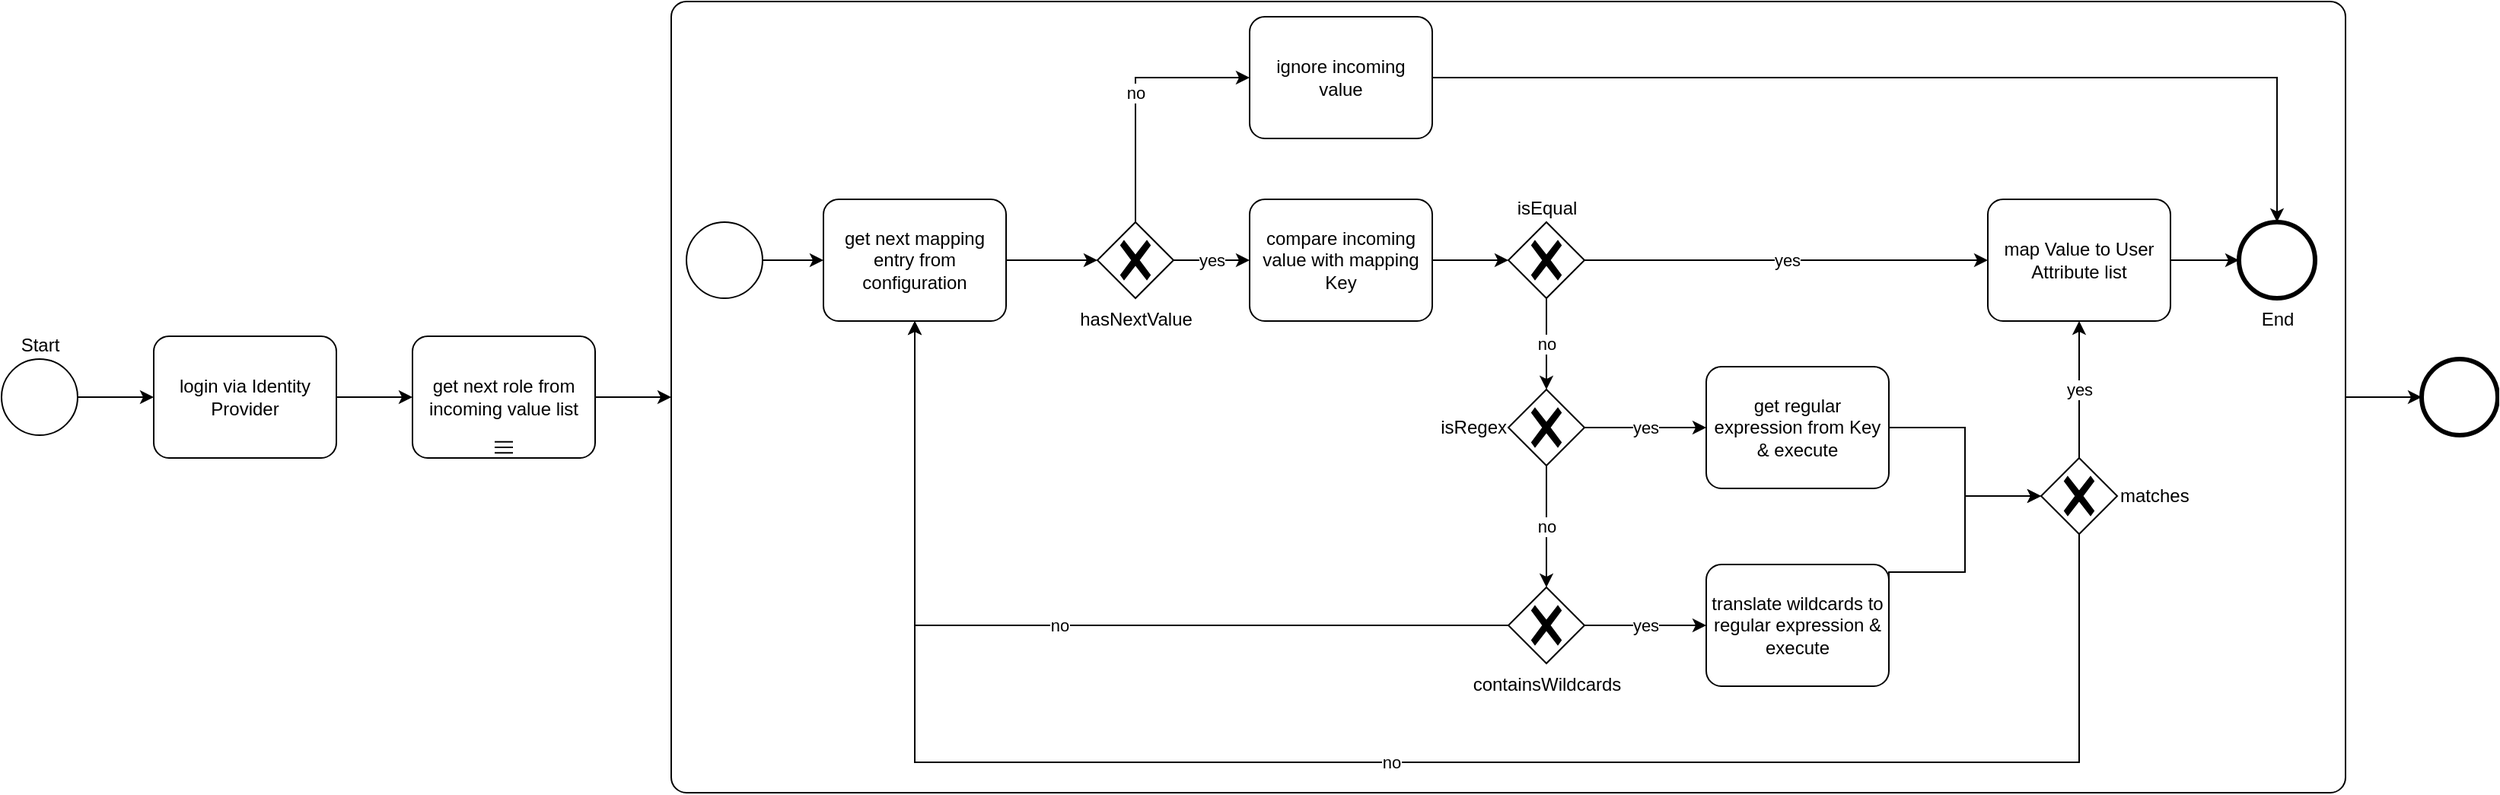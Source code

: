 <mxfile version="19.0.3" type="device"><diagram id="O58kGIgoCVOq5So7e-h9" name="Seite-1"><mxGraphModel dx="6180" dy="783" grid="1" gridSize="10" guides="1" tooltips="1" connect="1" arrows="1" fold="1" page="1" pageScale="1" pageWidth="4681" pageHeight="3300" math="0" shadow="0"><root><mxCell id="0"/><mxCell id="1" parent="0"/><mxCell id="98QDi06_skAsnWYK_MEc-10" style="edgeStyle=orthogonalEdgeStyle;rounded=0;orthogonalLoop=1;jettySize=auto;html=1;entryX=0;entryY=0.5;entryDx=0;entryDy=0;entryPerimeter=0;" edge="1" parent="1" source="98QDi06_skAsnWYK_MEc-7" target="98QDi06_skAsnWYK_MEc-9"><mxGeometry relative="1" as="geometry"/></mxCell><mxCell id="98QDi06_skAsnWYK_MEc-7" value="" style="points=[[0.25,0,0],[0.5,0,0],[0.75,0,0],[1,0.25,0],[1,0.5,0],[1,0.75,0],[0.75,1,0],[0.5,1,0],[0.25,1,0],[0,0.75,0],[0,0.5,0],[0,0.25,0]];shape=mxgraph.bpmn.task;whiteSpace=wrap;rectStyle=rounded;size=10;taskMarker=abstract;" vertex="1" parent="1"><mxGeometry x="430" y="280" width="1100" height="520" as="geometry"/></mxCell><mxCell id="cd5ByAUPQwH6kyWDEFDX-5" value="" style="edgeStyle=orthogonalEdgeStyle;rounded=0;orthogonalLoop=1;jettySize=auto;html=1;" parent="1" source="cd5ByAUPQwH6kyWDEFDX-2" target="cd5ByAUPQwH6kyWDEFDX-4" edge="1"><mxGeometry relative="1" as="geometry"/></mxCell><mxCell id="cd5ByAUPQwH6kyWDEFDX-2" value="compare incoming value with mapping Key" style="points=[[0.25,0,0],[0.5,0,0],[0.75,0,0],[1,0.25,0],[1,0.5,0],[1,0.75,0],[0.75,1,0],[0.5,1,0],[0.25,1,0],[0,0.75,0],[0,0.5,0],[0,0.25,0]];shape=mxgraph.bpmn.task;whiteSpace=wrap;rectStyle=rounded;size=10;taskMarker=abstract;" parent="1" vertex="1"><mxGeometry x="810" y="410" width="120" height="80" as="geometry"/></mxCell><mxCell id="cd5ByAUPQwH6kyWDEFDX-7" value="yes" style="edgeStyle=orthogonalEdgeStyle;rounded=0;orthogonalLoop=1;jettySize=auto;html=1;entryX=0;entryY=0.5;entryDx=0;entryDy=0;entryPerimeter=0;" parent="1" source="cd5ByAUPQwH6kyWDEFDX-4" target="cd5ByAUPQwH6kyWDEFDX-6" edge="1"><mxGeometry relative="1" as="geometry"/></mxCell><mxCell id="cd5ByAUPQwH6kyWDEFDX-9" value="no" style="edgeStyle=orthogonalEdgeStyle;rounded=0;orthogonalLoop=1;jettySize=auto;html=1;" parent="1" source="cd5ByAUPQwH6kyWDEFDX-4" target="cd5ByAUPQwH6kyWDEFDX-8" edge="1"><mxGeometry relative="1" as="geometry"/></mxCell><mxCell id="cd5ByAUPQwH6kyWDEFDX-4" value="isEqual" style="points=[[0.25,0.25,0],[0.5,0,0],[0.75,0.25,0],[1,0.5,0],[0.75,0.75,0],[0.5,1,0],[0.25,0.75,0],[0,0.5,0]];shape=mxgraph.bpmn.gateway2;html=1;verticalLabelPosition=top;labelBackgroundColor=#ffffff;verticalAlign=bottom;align=center;perimeter=rhombusPerimeter;outlineConnect=0;outline=none;symbol=none;gwType=exclusive;labelPosition=center;" parent="1" vertex="1"><mxGeometry x="980" y="425" width="50" height="50" as="geometry"/></mxCell><mxCell id="tWc92E7_B-fy2mBZELHz-7" style="edgeStyle=orthogonalEdgeStyle;rounded=0;orthogonalLoop=1;jettySize=auto;html=1;entryX=0;entryY=0.5;entryDx=0;entryDy=0;entryPerimeter=0;" parent="1" source="cd5ByAUPQwH6kyWDEFDX-6" target="tWc92E7_B-fy2mBZELHz-5" edge="1"><mxGeometry relative="1" as="geometry"><Array as="points"/></mxGeometry></mxCell><mxCell id="cd5ByAUPQwH6kyWDEFDX-6" value="map Value to User Attribute list" style="points=[[0.25,0,0],[0.5,0,0],[0.75,0,0],[1,0.25,0],[1,0.5,0],[1,0.75,0],[0.75,1,0],[0.5,1,0],[0.25,1,0],[0,0.75,0],[0,0.5,0],[0,0.25,0]];shape=mxgraph.bpmn.task;whiteSpace=wrap;rectStyle=rounded;size=10;taskMarker=abstract;" parent="1" vertex="1"><mxGeometry x="1295" y="410" width="120" height="80" as="geometry"/></mxCell><mxCell id="cd5ByAUPQwH6kyWDEFDX-11" value="yes" style="edgeStyle=orthogonalEdgeStyle;rounded=0;orthogonalLoop=1;jettySize=auto;html=1;entryX=0;entryY=0.5;entryDx=0;entryDy=0;entryPerimeter=0;" parent="1" source="cd5ByAUPQwH6kyWDEFDX-8" target="cd5ByAUPQwH6kyWDEFDX-10" edge="1"><mxGeometry relative="1" as="geometry"/></mxCell><mxCell id="cd5ByAUPQwH6kyWDEFDX-20" value="no" style="edgeStyle=orthogonalEdgeStyle;rounded=0;orthogonalLoop=1;jettySize=auto;html=1;entryX=0.5;entryY=0;entryDx=0;entryDy=0;entryPerimeter=0;" parent="1" source="cd5ByAUPQwH6kyWDEFDX-8" target="oVq-q4U3GVyzlnKLUzTe-1" edge="1"><mxGeometry relative="1" as="geometry"/></mxCell><mxCell id="cd5ByAUPQwH6kyWDEFDX-8" value="isRegex" style="points=[[0.25,0.25,0],[0.5,0,0],[0.75,0.25,0],[1,0.5,0],[0.75,0.75,0],[0.5,1,0],[0.25,0.75,0],[0,0.5,0]];shape=mxgraph.bpmn.gateway2;html=1;verticalLabelPosition=middle;labelBackgroundColor=#ffffff;verticalAlign=middle;align=right;perimeter=rhombusPerimeter;outlineConnect=0;outline=none;symbol=none;gwType=exclusive;labelPosition=left;" parent="1" vertex="1"><mxGeometry x="980" y="535" width="50" height="50" as="geometry"/></mxCell><mxCell id="cd5ByAUPQwH6kyWDEFDX-13" value="" style="edgeStyle=orthogonalEdgeStyle;rounded=0;orthogonalLoop=1;jettySize=auto;html=1;" parent="1" source="cd5ByAUPQwH6kyWDEFDX-10" target="cd5ByAUPQwH6kyWDEFDX-12" edge="1"><mxGeometry relative="1" as="geometry"/></mxCell><mxCell id="cd5ByAUPQwH6kyWDEFDX-10" value="get regular expression from Key &amp; execute" style="points=[[0.25,0,0],[0.5,0,0],[0.75,0,0],[1,0.25,0],[1,0.5,0],[1,0.75,0],[0.75,1,0],[0.5,1,0],[0.25,1,0],[0,0.75,0],[0,0.5,0],[0,0.25,0]];shape=mxgraph.bpmn.task;whiteSpace=wrap;rectStyle=rounded;size=10;taskMarker=abstract;" parent="1" vertex="1"><mxGeometry x="1110" y="520" width="120" height="80" as="geometry"/></mxCell><mxCell id="cd5ByAUPQwH6kyWDEFDX-14" value="yes" style="edgeStyle=orthogonalEdgeStyle;rounded=0;orthogonalLoop=1;jettySize=auto;html=1;entryX=0.5;entryY=1;entryDx=0;entryDy=0;entryPerimeter=0;" parent="1" source="cd5ByAUPQwH6kyWDEFDX-12" target="cd5ByAUPQwH6kyWDEFDX-6" edge="1"><mxGeometry relative="1" as="geometry"/></mxCell><mxCell id="cd5ByAUPQwH6kyWDEFDX-17" value="no" style="edgeStyle=orthogonalEdgeStyle;rounded=0;orthogonalLoop=1;jettySize=auto;html=1;entryX=0.5;entryY=1;entryDx=0;entryDy=0;entryPerimeter=0;" parent="1" source="cd5ByAUPQwH6kyWDEFDX-12" target="cd5ByAUPQwH6kyWDEFDX-33" edge="1"><mxGeometry relative="1" as="geometry"><Array as="points"><mxPoint x="1355" y="780"/><mxPoint x="590" y="780"/></Array><mxPoint x="1765" y="585" as="targetPoint"/></mxGeometry></mxCell><mxCell id="cd5ByAUPQwH6kyWDEFDX-12" value="matches" style="points=[[0.25,0.25,0],[0.5,0,0],[0.75,0.25,0],[1,0.5,0],[0.75,0.75,0],[0.5,1,0],[0.25,0.75,0],[0,0.5,0]];shape=mxgraph.bpmn.gateway2;html=1;verticalLabelPosition=middle;labelBackgroundColor=#ffffff;verticalAlign=middle;align=left;perimeter=rhombusPerimeter;outlineConnect=0;outline=none;symbol=none;gwType=exclusive;labelPosition=right;" parent="1" vertex="1"><mxGeometry x="1330" y="580" width="50" height="50" as="geometry"/></mxCell><mxCell id="cd5ByAUPQwH6kyWDEFDX-21" style="edgeStyle=orthogonalEdgeStyle;rounded=0;orthogonalLoop=1;jettySize=auto;html=1;entryX=0;entryY=0.5;entryDx=0;entryDy=0;entryPerimeter=0;exitX=1;exitY=0.5;exitDx=0;exitDy=0;exitPerimeter=0;" parent="1" source="cd5ByAUPQwH6kyWDEFDX-19" target="cd5ByAUPQwH6kyWDEFDX-12" edge="1"><mxGeometry relative="1" as="geometry"><Array as="points"><mxPoint x="1230" y="655"/><mxPoint x="1280" y="655"/><mxPoint x="1280" y="605"/></Array></mxGeometry></mxCell><mxCell id="cd5ByAUPQwH6kyWDEFDX-19" value="translate wildcards to regular expression &amp; execute" style="points=[[0.25,0,0],[0.5,0,0],[0.75,0,0],[1,0.25,0],[1,0.5,0],[1,0.75,0],[0.75,1,0],[0.5,1,0],[0.25,1,0],[0,0.75,0],[0,0.5,0],[0,0.25,0]];shape=mxgraph.bpmn.task;whiteSpace=wrap;rectStyle=rounded;size=10;taskMarker=abstract;" parent="1" vertex="1"><mxGeometry x="1110" y="650" width="120" height="80" as="geometry"/></mxCell><mxCell id="cd5ByAUPQwH6kyWDEFDX-27" value="" style="edgeStyle=orthogonalEdgeStyle;rounded=0;orthogonalLoop=1;jettySize=auto;html=1;" parent="1" source="cd5ByAUPQwH6kyWDEFDX-25" target="cd5ByAUPQwH6kyWDEFDX-26" edge="1"><mxGeometry relative="1" as="geometry"/></mxCell><mxCell id="cd5ByAUPQwH6kyWDEFDX-25" value="Start" style="points=[[0.145,0.145,0],[0.5,0,0],[0.855,0.145,0],[1,0.5,0],[0.855,0.855,0],[0.5,1,0],[0.145,0.855,0],[0,0.5,0]];shape=mxgraph.bpmn.event;html=1;verticalLabelPosition=top;labelBackgroundColor=#ffffff;verticalAlign=bottom;align=center;perimeter=ellipsePerimeter;outlineConnect=0;aspect=fixed;outline=standard;symbol=general;fillColor=none;labelPosition=center;" parent="1" vertex="1"><mxGeometry x="-10" y="515" width="50" height="50" as="geometry"/></mxCell><mxCell id="98QDi06_skAsnWYK_MEc-3" value="" style="edgeStyle=orthogonalEdgeStyle;rounded=0;orthogonalLoop=1;jettySize=auto;html=1;" edge="1" parent="1" source="cd5ByAUPQwH6kyWDEFDX-26"><mxGeometry relative="1" as="geometry"><mxPoint x="260" y="540" as="targetPoint"/></mxGeometry></mxCell><mxCell id="cd5ByAUPQwH6kyWDEFDX-26" value="login via Identity Provider" style="points=[[0.25,0,0],[0.5,0,0],[0.75,0,0],[1,0.25,0],[1,0.5,0],[1,0.75,0],[0.75,1,0],[0.5,1,0],[0.25,1,0],[0,0.75,0],[0,0.5,0],[0,0.25,0]];shape=mxgraph.bpmn.task;whiteSpace=wrap;rectStyle=rounded;size=10;taskMarker=abstract;fillColor=none;" parent="1" vertex="1"><mxGeometry x="90" y="500" width="120" height="80" as="geometry"/></mxCell><mxCell id="cd5ByAUPQwH6kyWDEFDX-35" value="" style="edgeStyle=orthogonalEdgeStyle;rounded=0;orthogonalLoop=1;jettySize=auto;html=1;" parent="1" source="cd5ByAUPQwH6kyWDEFDX-33" target="cd5ByAUPQwH6kyWDEFDX-34" edge="1"><mxGeometry relative="1" as="geometry"/></mxCell><mxCell id="cd5ByAUPQwH6kyWDEFDX-33" value="get next mapping entry from configuration" style="points=[[0.25,0,0],[0.5,0,0],[0.75,0,0],[1,0.25,0],[1,0.5,0],[1,0.75,0],[0.75,1,0],[0.5,1,0],[0.25,1,0],[0,0.75,0],[0,0.5,0],[0,0.25,0]];shape=mxgraph.bpmn.task;whiteSpace=wrap;rectStyle=rounded;size=10;taskMarker=abstract;fillColor=default;" parent="1" vertex="1"><mxGeometry x="530" y="410" width="120" height="80" as="geometry"/></mxCell><mxCell id="cd5ByAUPQwH6kyWDEFDX-36" value="yes" style="edgeStyle=orthogonalEdgeStyle;rounded=0;orthogonalLoop=1;jettySize=auto;html=1;entryX=0;entryY=0.5;entryDx=0;entryDy=0;entryPerimeter=0;" parent="1" source="cd5ByAUPQwH6kyWDEFDX-34" target="cd5ByAUPQwH6kyWDEFDX-2" edge="1"><mxGeometry relative="1" as="geometry"><mxPoint x="810" y="560" as="targetPoint"/></mxGeometry></mxCell><mxCell id="cd5ByAUPQwH6kyWDEFDX-40" value="no" style="edgeStyle=orthogonalEdgeStyle;rounded=0;orthogonalLoop=1;jettySize=auto;html=1;entryX=0;entryY=0.5;entryDx=0;entryDy=0;entryPerimeter=0;" parent="1" source="cd5ByAUPQwH6kyWDEFDX-34" target="cd5ByAUPQwH6kyWDEFDX-39" edge="1"><mxGeometry relative="1" as="geometry"><Array as="points"><mxPoint x="735" y="330"/></Array></mxGeometry></mxCell><mxCell id="cd5ByAUPQwH6kyWDEFDX-34" value="hasNextValue" style="points=[[0.25,0.25,0],[0.5,0,0],[0.75,0.25,0],[1,0.5,0],[0.75,0.75,0],[0.5,1,0],[0.25,0.75,0],[0,0.5,0]];shape=mxgraph.bpmn.gateway2;html=1;verticalLabelPosition=bottom;labelBackgroundColor=#ffffff;verticalAlign=top;align=center;perimeter=rhombusPerimeter;outlineConnect=0;outline=none;symbol=none;gwType=exclusive;fillColor=default;labelPosition=center;" parent="1" vertex="1"><mxGeometry x="710" y="425" width="50" height="50" as="geometry"/></mxCell><mxCell id="cd5ByAUPQwH6kyWDEFDX-42" value="" style="edgeStyle=orthogonalEdgeStyle;rounded=0;orthogonalLoop=1;jettySize=auto;html=1;" parent="1" source="cd5ByAUPQwH6kyWDEFDX-39" target="tWc92E7_B-fy2mBZELHz-5" edge="1"><mxGeometry relative="1" as="geometry"><mxPoint x="1880" y="330" as="targetPoint"/></mxGeometry></mxCell><mxCell id="cd5ByAUPQwH6kyWDEFDX-39" value="ignore incoming&#10;value" style="points=[[0.25,0,0],[0.5,0,0],[0.75,0,0],[1,0.25,0],[1,0.5,0],[1,0.75,0],[0.75,1,0],[0.5,1,0],[0.25,1,0],[0,0.75,0],[0,0.5,0],[0,0.25,0]];shape=mxgraph.bpmn.task;whiteSpace=wrap;rectStyle=rounded;size=10;taskMarker=abstract;fillColor=default;" parent="1" vertex="1"><mxGeometry x="810" y="290" width="120" height="80" as="geometry"/></mxCell><mxCell id="tWc92E7_B-fy2mBZELHz-5" value="End" style="points=[[0.145,0.145,0],[0.5,0,0],[0.855,0.145,0],[1,0.5,0],[0.855,0.855,0],[0.5,1,0],[0.145,0.855,0],[0,0.5,0]];shape=mxgraph.bpmn.event;html=1;verticalLabelPosition=bottom;labelBackgroundColor=#ffffff;verticalAlign=top;align=center;perimeter=ellipsePerimeter;outlineConnect=0;aspect=fixed;outline=end;symbol=terminate2;labelPosition=center;" parent="1" vertex="1"><mxGeometry x="1460" y="425" width="50" height="50" as="geometry"/></mxCell><mxCell id="oVq-q4U3GVyzlnKLUzTe-2" value="yes" style="edgeStyle=orthogonalEdgeStyle;rounded=0;orthogonalLoop=1;jettySize=auto;html=1;" parent="1" source="oVq-q4U3GVyzlnKLUzTe-1" target="cd5ByAUPQwH6kyWDEFDX-19" edge="1"><mxGeometry relative="1" as="geometry"/></mxCell><mxCell id="oVq-q4U3GVyzlnKLUzTe-3" value="no" style="edgeStyle=orthogonalEdgeStyle;rounded=0;orthogonalLoop=1;jettySize=auto;html=1;entryX=0.5;entryY=1;entryDx=0;entryDy=0;entryPerimeter=0;" parent="1" source="oVq-q4U3GVyzlnKLUzTe-1" target="cd5ByAUPQwH6kyWDEFDX-33" edge="1"><mxGeometry relative="1" as="geometry"/></mxCell><mxCell id="oVq-q4U3GVyzlnKLUzTe-1" value="containsWildcards" style="points=[[0.25,0.25,0],[0.5,0,0],[0.75,0.25,0],[1,0.5,0],[0.75,0.75,0],[0.5,1,0],[0.25,0.75,0],[0,0.5,0]];shape=mxgraph.bpmn.gateway2;html=1;verticalLabelPosition=bottom;labelBackgroundColor=#ffffff;verticalAlign=top;align=center;perimeter=rhombusPerimeter;outlineConnect=0;outline=none;symbol=none;gwType=exclusive;labelPosition=center;" parent="1" vertex="1"><mxGeometry x="980" y="665" width="50" height="50" as="geometry"/></mxCell><mxCell id="98QDi06_skAsnWYK_MEc-12" style="edgeStyle=orthogonalEdgeStyle;rounded=0;orthogonalLoop=1;jettySize=auto;html=1;entryX=0;entryY=0.5;entryDx=0;entryDy=0;entryPerimeter=0;" edge="1" parent="1" source="98QDi06_skAsnWYK_MEc-13" target="98QDi06_skAsnWYK_MEc-7"><mxGeometry relative="1" as="geometry"><mxPoint x="380" y="540" as="sourcePoint"/></mxGeometry></mxCell><mxCell id="98QDi06_skAsnWYK_MEc-6" value="" style="edgeStyle=orthogonalEdgeStyle;rounded=0;orthogonalLoop=1;jettySize=auto;html=1;" edge="1" parent="1" source="98QDi06_skAsnWYK_MEc-5" target="cd5ByAUPQwH6kyWDEFDX-33"><mxGeometry relative="1" as="geometry"/></mxCell><mxCell id="98QDi06_skAsnWYK_MEc-5" value="" style="points=[[0.145,0.145,0],[0.5,0,0],[0.855,0.145,0],[1,0.5,0],[0.855,0.855,0],[0.5,1,0],[0.145,0.855,0],[0,0.5,0]];shape=mxgraph.bpmn.event;html=1;verticalLabelPosition=bottom;labelBackgroundColor=#ffffff;verticalAlign=top;align=center;perimeter=ellipsePerimeter;outlineConnect=0;aspect=fixed;outline=standard;symbol=general;" vertex="1" parent="1"><mxGeometry x="440" y="425" width="50" height="50" as="geometry"/></mxCell><mxCell id="98QDi06_skAsnWYK_MEc-9" value="" style="points=[[0.145,0.145,0],[0.5,0,0],[0.855,0.145,0],[1,0.5,0],[0.855,0.855,0],[0.5,1,0],[0.145,0.855,0],[0,0.5,0]];shape=mxgraph.bpmn.event;html=1;verticalLabelPosition=bottom;labelBackgroundColor=#ffffff;verticalAlign=top;align=center;perimeter=ellipsePerimeter;outlineConnect=0;aspect=fixed;outline=end;symbol=terminate2;" vertex="1" parent="1"><mxGeometry x="1580" y="515" width="50" height="50" as="geometry"/></mxCell><mxCell id="98QDi06_skAsnWYK_MEc-13" value="get next role from incoming value list" style="points=[[0.25,0,0],[0.5,0,0],[0.75,0,0],[1,0.25,0],[1,0.5,0],[1,0.75,0],[0.75,1,0],[0.5,1,0],[0.25,1,0],[0,0.75,0],[0,0.5,0],[0,0.25,0]];shape=mxgraph.bpmn.task;whiteSpace=wrap;rectStyle=rounded;size=10;taskMarker=abstract;isLoopMultiSeq=1;" vertex="1" parent="1"><mxGeometry x="260" y="500" width="120" height="80" as="geometry"/></mxCell></root></mxGraphModel></diagram></mxfile>